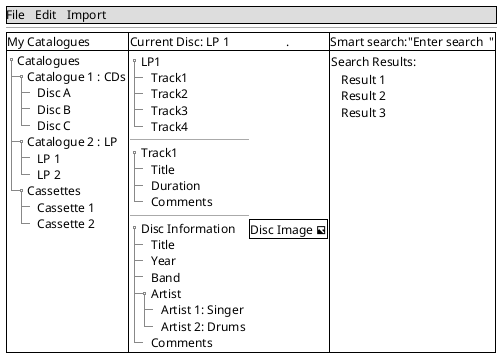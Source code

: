 @startuml
salt
{
    {* File | Edit | Import}
    --
    {#
    My Catalogues | Current Disc: LP 1                  .| Smart search:"Enter search  "
        {T
         + Catalogues
          ++ Catalogue 1 : CDs
           +++ Disc A
           +++ Disc B
           +++ Disc C
          ++ Catalogue 2 : LP
           +++ LP 1
           +++ LP 2
          ++ Cassettes
           +++ Cassette 1
           +++ Cassette 2
        } | {
              {T
                + LP1
                ++ Track1
                ++ Track2
                ++ Track3
                ++ Track4
              }
             --
             {T
               +Track1
                ++ Title
                ++ Duration
                ++ Comments
             }
             --
             {T
               +Disc Information
                ++ Title
                ++ Year
                ++ Band
                ++ Artist
                 +++ Artist 1: Singer
                 +++ Artist 2: Drums
                ++ Comments
             } | {# Disc Image <&image> }


           } | { Search Results:
              {T
                + Result 1
                + Result 2
                + Result 3
              }
             }
    }

}
@enduml